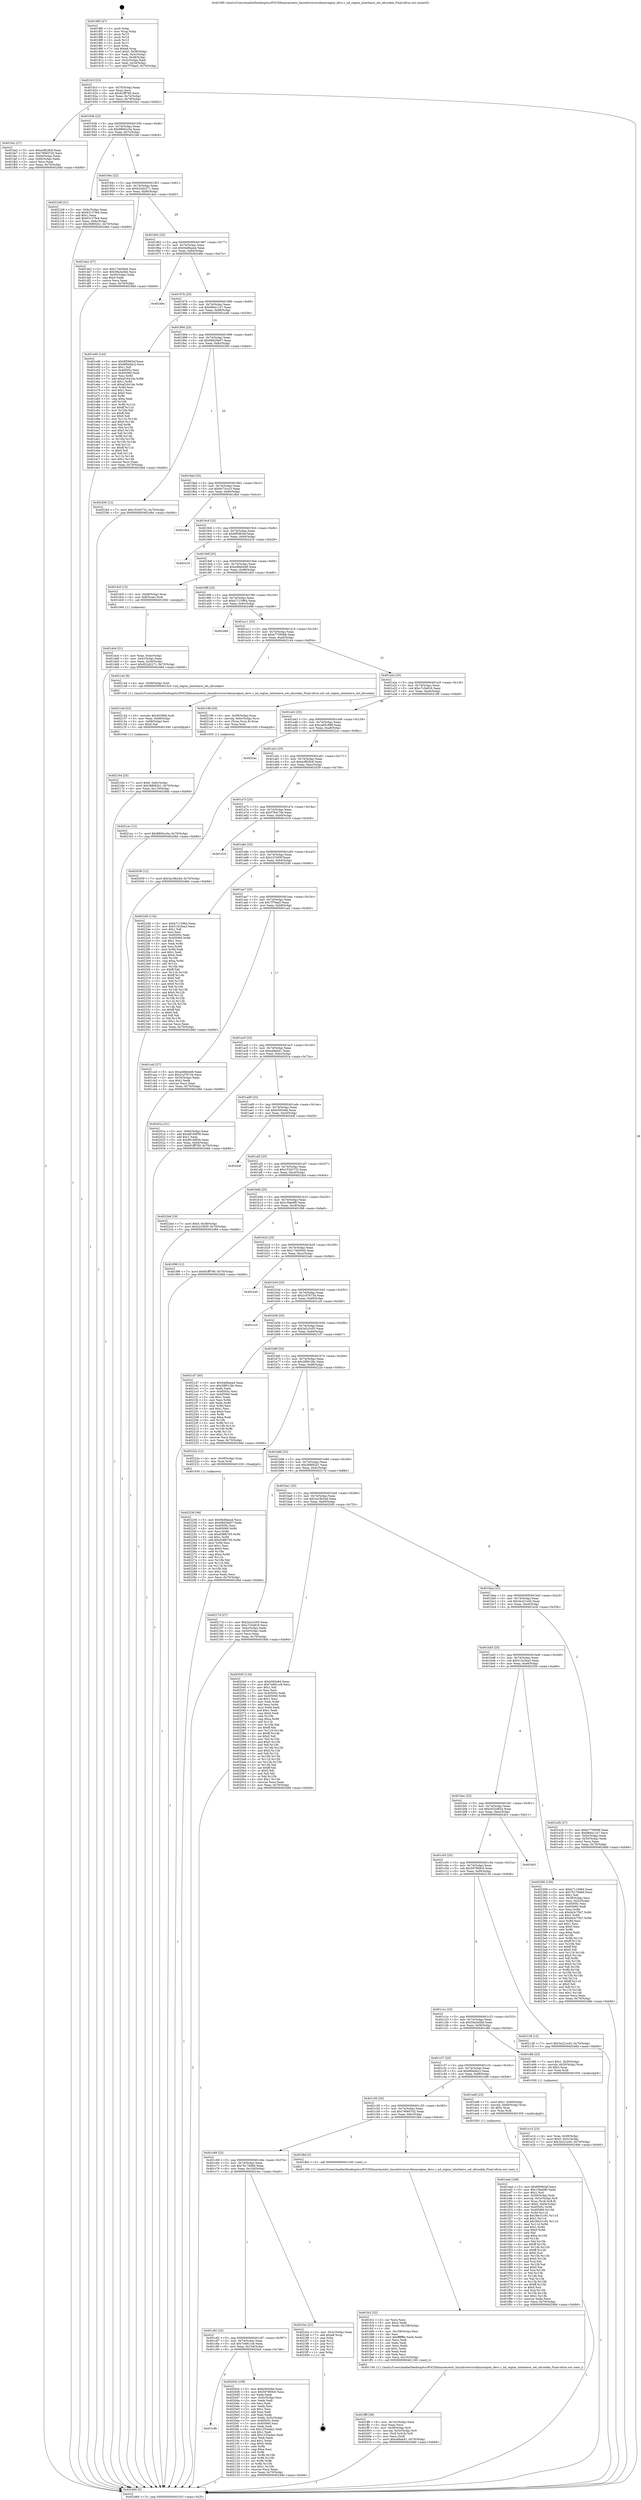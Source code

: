 digraph "0x4018f0" {
  label = "0x4018f0 (/mnt/c/Users/mathe/Desktop/tcc/POCII/binaries/extr_linuxdriversnvdimmregion_devs.c_nd_region_interleave_set_altcookie_Final-ollvm.out::main(0))"
  labelloc = "t"
  node[shape=record]

  Entry [label="",width=0.3,height=0.3,shape=circle,fillcolor=black,style=filled]
  "0x40191f" [label="{
     0x40191f [23]\l
     | [instrs]\l
     &nbsp;&nbsp;0x40191f \<+3\>: mov -0x70(%rbp),%eax\l
     &nbsp;&nbsp;0x401922 \<+2\>: mov %eax,%ecx\l
     &nbsp;&nbsp;0x401924 \<+6\>: sub $0x81fff790,%ecx\l
     &nbsp;&nbsp;0x40192a \<+3\>: mov %eax,-0x74(%rbp)\l
     &nbsp;&nbsp;0x40192d \<+3\>: mov %ecx,-0x78(%rbp)\l
     &nbsp;&nbsp;0x401930 \<+6\>: je 0000000000401fa2 \<main+0x6b2\>\l
  }"]
  "0x401fa2" [label="{
     0x401fa2 [27]\l
     | [instrs]\l
     &nbsp;&nbsp;0x401fa2 \<+5\>: mov $0xecf828c8,%eax\l
     &nbsp;&nbsp;0x401fa7 \<+5\>: mov $0x790607d2,%ecx\l
     &nbsp;&nbsp;0x401fac \<+3\>: mov -0x64(%rbp),%edx\l
     &nbsp;&nbsp;0x401faf \<+3\>: cmp -0x60(%rbp),%edx\l
     &nbsp;&nbsp;0x401fb2 \<+3\>: cmovl %ecx,%eax\l
     &nbsp;&nbsp;0x401fb5 \<+3\>: mov %eax,-0x70(%rbp)\l
     &nbsp;&nbsp;0x401fb8 \<+5\>: jmp 000000000040248d \<main+0xb9d\>\l
  }"]
  "0x401936" [label="{
     0x401936 [22]\l
     | [instrs]\l
     &nbsp;&nbsp;0x401936 \<+5\>: jmp 000000000040193b \<main+0x4b\>\l
     &nbsp;&nbsp;0x40193b \<+3\>: mov -0x74(%rbp),%eax\l
     &nbsp;&nbsp;0x40193e \<+5\>: sub $0x8800cc0a,%eax\l
     &nbsp;&nbsp;0x401943 \<+3\>: mov %eax,-0x7c(%rbp)\l
     &nbsp;&nbsp;0x401946 \<+6\>: je 00000000004021b8 \<main+0x8c8\>\l
  }"]
  Exit [label="",width=0.3,height=0.3,shape=circle,fillcolor=black,style=filled,peripheries=2]
  "0x4021b8" [label="{
     0x4021b8 [31]\l
     | [instrs]\l
     &nbsp;&nbsp;0x4021b8 \<+3\>: mov -0x6c(%rbp),%eax\l
     &nbsp;&nbsp;0x4021bb \<+5\>: sub $0x63137fe4,%eax\l
     &nbsp;&nbsp;0x4021c0 \<+3\>: add $0x1,%eax\l
     &nbsp;&nbsp;0x4021c3 \<+5\>: add $0x63137fe4,%eax\l
     &nbsp;&nbsp;0x4021c8 \<+3\>: mov %eax,-0x6c(%rbp)\l
     &nbsp;&nbsp;0x4021cb \<+7\>: movl $0x36f692b1,-0x70(%rbp)\l
     &nbsp;&nbsp;0x4021d2 \<+5\>: jmp 000000000040248d \<main+0xb9d\>\l
  }"]
  "0x40194c" [label="{
     0x40194c [22]\l
     | [instrs]\l
     &nbsp;&nbsp;0x40194c \<+5\>: jmp 0000000000401951 \<main+0x61\>\l
     &nbsp;&nbsp;0x401951 \<+3\>: mov -0x74(%rbp),%eax\l
     &nbsp;&nbsp;0x401954 \<+5\>: sub $0x922d2271,%eax\l
     &nbsp;&nbsp;0x401959 \<+3\>: mov %eax,-0x80(%rbp)\l
     &nbsp;&nbsp;0x40195c \<+6\>: je 0000000000401de2 \<main+0x4f2\>\l
  }"]
  "0x402236" [label="{
     0x402236 [94]\l
     | [instrs]\l
     &nbsp;&nbsp;0x402236 \<+5\>: mov $0x94d9aea4,%ecx\l
     &nbsp;&nbsp;0x40223b \<+5\>: mov $0x99d29e07,%edx\l
     &nbsp;&nbsp;0x402240 \<+7\>: mov 0x40505c,%esi\l
     &nbsp;&nbsp;0x402247 \<+8\>: mov 0x405060,%r8d\l
     &nbsp;&nbsp;0x40224f \<+3\>: mov %esi,%r9d\l
     &nbsp;&nbsp;0x402252 \<+7\>: sub $0xd38fb705,%r9d\l
     &nbsp;&nbsp;0x402259 \<+4\>: sub $0x1,%r9d\l
     &nbsp;&nbsp;0x40225d \<+7\>: add $0xd38fb705,%r9d\l
     &nbsp;&nbsp;0x402264 \<+4\>: imul %r9d,%esi\l
     &nbsp;&nbsp;0x402268 \<+3\>: and $0x1,%esi\l
     &nbsp;&nbsp;0x40226b \<+3\>: cmp $0x0,%esi\l
     &nbsp;&nbsp;0x40226e \<+4\>: sete %r10b\l
     &nbsp;&nbsp;0x402272 \<+4\>: cmp $0xa,%r8d\l
     &nbsp;&nbsp;0x402276 \<+4\>: setl %r11b\l
     &nbsp;&nbsp;0x40227a \<+3\>: mov %r10b,%bl\l
     &nbsp;&nbsp;0x40227d \<+3\>: and %r11b,%bl\l
     &nbsp;&nbsp;0x402280 \<+3\>: xor %r11b,%r10b\l
     &nbsp;&nbsp;0x402283 \<+3\>: or %r10b,%bl\l
     &nbsp;&nbsp;0x402286 \<+3\>: test $0x1,%bl\l
     &nbsp;&nbsp;0x402289 \<+3\>: cmovne %edx,%ecx\l
     &nbsp;&nbsp;0x40228c \<+3\>: mov %ecx,-0x70(%rbp)\l
     &nbsp;&nbsp;0x40228f \<+5\>: jmp 000000000040248d \<main+0xb9d\>\l
  }"]
  "0x401de2" [label="{
     0x401de2 [27]\l
     | [instrs]\l
     &nbsp;&nbsp;0x401de2 \<+5\>: mov $0x17eb50d4,%eax\l
     &nbsp;&nbsp;0x401de7 \<+5\>: mov $0x59a3a5bb,%ecx\l
     &nbsp;&nbsp;0x401dec \<+3\>: mov -0x30(%rbp),%edx\l
     &nbsp;&nbsp;0x401def \<+3\>: cmp $0x0,%edx\l
     &nbsp;&nbsp;0x401df2 \<+3\>: cmove %ecx,%eax\l
     &nbsp;&nbsp;0x401df5 \<+3\>: mov %eax,-0x70(%rbp)\l
     &nbsp;&nbsp;0x401df8 \<+5\>: jmp 000000000040248d \<main+0xb9d\>\l
  }"]
  "0x401962" [label="{
     0x401962 [25]\l
     | [instrs]\l
     &nbsp;&nbsp;0x401962 \<+5\>: jmp 0000000000401967 \<main+0x77\>\l
     &nbsp;&nbsp;0x401967 \<+3\>: mov -0x74(%rbp),%eax\l
     &nbsp;&nbsp;0x40196a \<+5\>: sub $0x94d9aea4,%eax\l
     &nbsp;&nbsp;0x40196f \<+6\>: mov %eax,-0x84(%rbp)\l
     &nbsp;&nbsp;0x401975 \<+6\>: je 000000000040246e \<main+0xb7e\>\l
  }"]
  "0x4021ac" [label="{
     0x4021ac [12]\l
     | [instrs]\l
     &nbsp;&nbsp;0x4021ac \<+7\>: movl $0x8800cc0a,-0x70(%rbp)\l
     &nbsp;&nbsp;0x4021b3 \<+5\>: jmp 000000000040248d \<main+0xb9d\>\l
  }"]
  "0x40246e" [label="{
     0x40246e\l
  }", style=dashed]
  "0x40197b" [label="{
     0x40197b [25]\l
     | [instrs]\l
     &nbsp;&nbsp;0x40197b \<+5\>: jmp 0000000000401980 \<main+0x90\>\l
     &nbsp;&nbsp;0x401980 \<+3\>: mov -0x74(%rbp),%eax\l
     &nbsp;&nbsp;0x401983 \<+5\>: sub $0x984a11e7,%eax\l
     &nbsp;&nbsp;0x401988 \<+6\>: mov %eax,-0x88(%rbp)\l
     &nbsp;&nbsp;0x40198e \<+6\>: je 0000000000401e46 \<main+0x556\>\l
  }"]
  "0x402164" [label="{
     0x402164 [25]\l
     | [instrs]\l
     &nbsp;&nbsp;0x402164 \<+7\>: movl $0x0,-0x6c(%rbp)\l
     &nbsp;&nbsp;0x40216b \<+7\>: movl $0x36f692b1,-0x70(%rbp)\l
     &nbsp;&nbsp;0x402172 \<+6\>: mov %eax,-0x110(%rbp)\l
     &nbsp;&nbsp;0x402178 \<+5\>: jmp 000000000040248d \<main+0xb9d\>\l
  }"]
  "0x401e46" [label="{
     0x401e46 [144]\l
     | [instrs]\l
     &nbsp;&nbsp;0x401e46 \<+5\>: mov $0x9f5963ef,%eax\l
     &nbsp;&nbsp;0x401e4b \<+5\>: mov $0x6f0d4bc2,%ecx\l
     &nbsp;&nbsp;0x401e50 \<+2\>: mov $0x1,%dl\l
     &nbsp;&nbsp;0x401e52 \<+7\>: mov 0x40505c,%esi\l
     &nbsp;&nbsp;0x401e59 \<+7\>: mov 0x405060,%edi\l
     &nbsp;&nbsp;0x401e60 \<+3\>: mov %esi,%r8d\l
     &nbsp;&nbsp;0x401e63 \<+7\>: add $0xaf1641de,%r8d\l
     &nbsp;&nbsp;0x401e6a \<+4\>: sub $0x1,%r8d\l
     &nbsp;&nbsp;0x401e6e \<+7\>: sub $0xaf1641de,%r8d\l
     &nbsp;&nbsp;0x401e75 \<+4\>: imul %r8d,%esi\l
     &nbsp;&nbsp;0x401e79 \<+3\>: and $0x1,%esi\l
     &nbsp;&nbsp;0x401e7c \<+3\>: cmp $0x0,%esi\l
     &nbsp;&nbsp;0x401e7f \<+4\>: sete %r9b\l
     &nbsp;&nbsp;0x401e83 \<+3\>: cmp $0xa,%edi\l
     &nbsp;&nbsp;0x401e86 \<+4\>: setl %r10b\l
     &nbsp;&nbsp;0x401e8a \<+3\>: mov %r9b,%r11b\l
     &nbsp;&nbsp;0x401e8d \<+4\>: xor $0xff,%r11b\l
     &nbsp;&nbsp;0x401e91 \<+3\>: mov %r10b,%bl\l
     &nbsp;&nbsp;0x401e94 \<+3\>: xor $0xff,%bl\l
     &nbsp;&nbsp;0x401e97 \<+3\>: xor $0x0,%dl\l
     &nbsp;&nbsp;0x401e9a \<+3\>: mov %r11b,%r14b\l
     &nbsp;&nbsp;0x401e9d \<+4\>: and $0x0,%r14b\l
     &nbsp;&nbsp;0x401ea1 \<+3\>: and %dl,%r9b\l
     &nbsp;&nbsp;0x401ea4 \<+3\>: mov %bl,%r15b\l
     &nbsp;&nbsp;0x401ea7 \<+4\>: and $0x0,%r15b\l
     &nbsp;&nbsp;0x401eab \<+3\>: and %dl,%r10b\l
     &nbsp;&nbsp;0x401eae \<+3\>: or %r9b,%r14b\l
     &nbsp;&nbsp;0x401eb1 \<+3\>: or %r10b,%r15b\l
     &nbsp;&nbsp;0x401eb4 \<+3\>: xor %r15b,%r14b\l
     &nbsp;&nbsp;0x401eb7 \<+3\>: or %bl,%r11b\l
     &nbsp;&nbsp;0x401eba \<+4\>: xor $0xff,%r11b\l
     &nbsp;&nbsp;0x401ebe \<+3\>: or $0x0,%dl\l
     &nbsp;&nbsp;0x401ec1 \<+3\>: and %dl,%r11b\l
     &nbsp;&nbsp;0x401ec4 \<+3\>: or %r11b,%r14b\l
     &nbsp;&nbsp;0x401ec7 \<+4\>: test $0x1,%r14b\l
     &nbsp;&nbsp;0x401ecb \<+3\>: cmovne %ecx,%eax\l
     &nbsp;&nbsp;0x401ece \<+3\>: mov %eax,-0x70(%rbp)\l
     &nbsp;&nbsp;0x401ed1 \<+5\>: jmp 000000000040248d \<main+0xb9d\>\l
  }"]
  "0x401994" [label="{
     0x401994 [25]\l
     | [instrs]\l
     &nbsp;&nbsp;0x401994 \<+5\>: jmp 0000000000401999 \<main+0xa9\>\l
     &nbsp;&nbsp;0x401999 \<+3\>: mov -0x74(%rbp),%eax\l
     &nbsp;&nbsp;0x40199c \<+5\>: sub $0x99d29e07,%eax\l
     &nbsp;&nbsp;0x4019a1 \<+6\>: mov %eax,-0x8c(%rbp)\l
     &nbsp;&nbsp;0x4019a7 \<+6\>: je 0000000000402294 \<main+0x9a4\>\l
  }"]
  "0x40214d" [label="{
     0x40214d [23]\l
     | [instrs]\l
     &nbsp;&nbsp;0x40214d \<+10\>: movabs $0x4030b6,%rdi\l
     &nbsp;&nbsp;0x402157 \<+3\>: mov %eax,-0x68(%rbp)\l
     &nbsp;&nbsp;0x40215a \<+3\>: mov -0x68(%rbp),%esi\l
     &nbsp;&nbsp;0x40215d \<+2\>: mov $0x0,%al\l
     &nbsp;&nbsp;0x40215f \<+5\>: call 0000000000401040 \<printf@plt\>\l
     | [calls]\l
     &nbsp;&nbsp;0x401040 \{1\} (unknown)\l
  }"]
  "0x402294" [label="{
     0x402294 [12]\l
     | [instrs]\l
     &nbsp;&nbsp;0x402294 \<+7\>: movl $0x15343732,-0x70(%rbp)\l
     &nbsp;&nbsp;0x40229b \<+5\>: jmp 000000000040248d \<main+0xb9d\>\l
  }"]
  "0x4019ad" [label="{
     0x4019ad [25]\l
     | [instrs]\l
     &nbsp;&nbsp;0x4019ad \<+5\>: jmp 00000000004019b2 \<main+0xc2\>\l
     &nbsp;&nbsp;0x4019b2 \<+3\>: mov -0x74(%rbp),%eax\l
     &nbsp;&nbsp;0x4019b5 \<+5\>: sub $0x9c73ccc3,%eax\l
     &nbsp;&nbsp;0x4019ba \<+6\>: mov %eax,-0x90(%rbp)\l
     &nbsp;&nbsp;0x4019c0 \<+6\>: je 0000000000401db4 \<main+0x4c4\>\l
  }"]
  "0x401c9b" [label="{
     0x401c9b\l
  }", style=dashed]
  "0x401db4" [label="{
     0x401db4\l
  }", style=dashed]
  "0x4019c6" [label="{
     0x4019c6 [25]\l
     | [instrs]\l
     &nbsp;&nbsp;0x4019c6 \<+5\>: jmp 00000000004019cb \<main+0xdb\>\l
     &nbsp;&nbsp;0x4019cb \<+3\>: mov -0x74(%rbp),%eax\l
     &nbsp;&nbsp;0x4019ce \<+5\>: sub $0x9f5963ef,%eax\l
     &nbsp;&nbsp;0x4019d3 \<+6\>: mov %eax,-0x94(%rbp)\l
     &nbsp;&nbsp;0x4019d9 \<+6\>: je 0000000000402419 \<main+0xb29\>\l
  }"]
  "0x4020cb" [label="{
     0x4020cb [109]\l
     | [instrs]\l
     &nbsp;&nbsp;0x4020cb \<+5\>: mov $0xb565e8d,%eax\l
     &nbsp;&nbsp;0x4020d0 \<+5\>: mov $0x597869c0,%ecx\l
     &nbsp;&nbsp;0x4020d5 \<+2\>: xor %edx,%edx\l
     &nbsp;&nbsp;0x4020d7 \<+3\>: mov -0x5c(%rbp),%esi\l
     &nbsp;&nbsp;0x4020da \<+2\>: mov %edx,%edi\l
     &nbsp;&nbsp;0x4020dc \<+2\>: sub %esi,%edi\l
     &nbsp;&nbsp;0x4020de \<+2\>: mov %edx,%esi\l
     &nbsp;&nbsp;0x4020e0 \<+3\>: sub $0x1,%esi\l
     &nbsp;&nbsp;0x4020e3 \<+2\>: add %esi,%edi\l
     &nbsp;&nbsp;0x4020e5 \<+2\>: sub %edi,%edx\l
     &nbsp;&nbsp;0x4020e7 \<+3\>: mov %edx,-0x5c(%rbp)\l
     &nbsp;&nbsp;0x4020ea \<+7\>: mov 0x40505c,%edx\l
     &nbsp;&nbsp;0x4020f1 \<+7\>: mov 0x405060,%esi\l
     &nbsp;&nbsp;0x4020f8 \<+2\>: mov %edx,%edi\l
     &nbsp;&nbsp;0x4020fa \<+6\>: sub $0x1255eda2,%edi\l
     &nbsp;&nbsp;0x402100 \<+3\>: sub $0x1,%edi\l
     &nbsp;&nbsp;0x402103 \<+6\>: add $0x1255eda2,%edi\l
     &nbsp;&nbsp;0x402109 \<+3\>: imul %edi,%edx\l
     &nbsp;&nbsp;0x40210c \<+3\>: and $0x1,%edx\l
     &nbsp;&nbsp;0x40210f \<+3\>: cmp $0x0,%edx\l
     &nbsp;&nbsp;0x402112 \<+4\>: sete %r8b\l
     &nbsp;&nbsp;0x402116 \<+3\>: cmp $0xa,%esi\l
     &nbsp;&nbsp;0x402119 \<+4\>: setl %r9b\l
     &nbsp;&nbsp;0x40211d \<+3\>: mov %r8b,%r10b\l
     &nbsp;&nbsp;0x402120 \<+3\>: and %r9b,%r10b\l
     &nbsp;&nbsp;0x402123 \<+3\>: xor %r9b,%r8b\l
     &nbsp;&nbsp;0x402126 \<+3\>: or %r8b,%r10b\l
     &nbsp;&nbsp;0x402129 \<+4\>: test $0x1,%r10b\l
     &nbsp;&nbsp;0x40212d \<+3\>: cmovne %ecx,%eax\l
     &nbsp;&nbsp;0x402130 \<+3\>: mov %eax,-0x70(%rbp)\l
     &nbsp;&nbsp;0x402133 \<+5\>: jmp 000000000040248d \<main+0xb9d\>\l
  }"]
  "0x402419" [label="{
     0x402419\l
  }", style=dashed]
  "0x4019df" [label="{
     0x4019df [25]\l
     | [instrs]\l
     &nbsp;&nbsp;0x4019df \<+5\>: jmp 00000000004019e4 \<main+0xf4\>\l
     &nbsp;&nbsp;0x4019e4 \<+3\>: mov -0x74(%rbp),%eax\l
     &nbsp;&nbsp;0x4019e7 \<+5\>: sub $0xa48eb448,%eax\l
     &nbsp;&nbsp;0x4019ec \<+6\>: mov %eax,-0x98(%rbp)\l
     &nbsp;&nbsp;0x4019f2 \<+6\>: je 0000000000401dc0 \<main+0x4d0\>\l
  }"]
  "0x401c82" [label="{
     0x401c82 [25]\l
     | [instrs]\l
     &nbsp;&nbsp;0x401c82 \<+5\>: jmp 0000000000401c87 \<main+0x397\>\l
     &nbsp;&nbsp;0x401c87 \<+3\>: mov -0x74(%rbp),%eax\l
     &nbsp;&nbsp;0x401c8a \<+5\>: sub $0x7e681cc8,%eax\l
     &nbsp;&nbsp;0x401c8f \<+6\>: mov %eax,-0x104(%rbp)\l
     &nbsp;&nbsp;0x401c95 \<+6\>: je 00000000004020cb \<main+0x7db\>\l
  }"]
  "0x401dc0" [label="{
     0x401dc0 [13]\l
     | [instrs]\l
     &nbsp;&nbsp;0x401dc0 \<+4\>: mov -0x48(%rbp),%rax\l
     &nbsp;&nbsp;0x401dc4 \<+4\>: mov 0x8(%rax),%rdi\l
     &nbsp;&nbsp;0x401dc8 \<+5\>: call 0000000000401060 \<atoi@plt\>\l
     | [calls]\l
     &nbsp;&nbsp;0x401060 \{1\} (unknown)\l
  }"]
  "0x4019f8" [label="{
     0x4019f8 [25]\l
     | [instrs]\l
     &nbsp;&nbsp;0x4019f8 \<+5\>: jmp 00000000004019fd \<main+0x10d\>\l
     &nbsp;&nbsp;0x4019fd \<+3\>: mov -0x74(%rbp),%eax\l
     &nbsp;&nbsp;0x401a00 \<+5\>: sub $0xb7115964,%eax\l
     &nbsp;&nbsp;0x401a05 \<+6\>: mov %eax,-0x9c(%rbp)\l
     &nbsp;&nbsp;0x401a0b \<+6\>: je 0000000000402486 \<main+0xb96\>\l
  }"]
  "0x4023ec" [label="{
     0x4023ec [21]\l
     | [instrs]\l
     &nbsp;&nbsp;0x4023ec \<+3\>: mov -0x2c(%rbp),%eax\l
     &nbsp;&nbsp;0x4023ef \<+7\>: add $0xe8,%rsp\l
     &nbsp;&nbsp;0x4023f6 \<+1\>: pop %rbx\l
     &nbsp;&nbsp;0x4023f7 \<+2\>: pop %r12\l
     &nbsp;&nbsp;0x4023f9 \<+2\>: pop %r13\l
     &nbsp;&nbsp;0x4023fb \<+2\>: pop %r14\l
     &nbsp;&nbsp;0x4023fd \<+2\>: pop %r15\l
     &nbsp;&nbsp;0x4023ff \<+1\>: pop %rbp\l
     &nbsp;&nbsp;0x402400 \<+1\>: ret\l
  }"]
  "0x402486" [label="{
     0x402486\l
  }", style=dashed]
  "0x401a11" [label="{
     0x401a11 [25]\l
     | [instrs]\l
     &nbsp;&nbsp;0x401a11 \<+5\>: jmp 0000000000401a16 \<main+0x126\>\l
     &nbsp;&nbsp;0x401a16 \<+3\>: mov -0x74(%rbp),%eax\l
     &nbsp;&nbsp;0x401a19 \<+5\>: sub $0xb7759068,%eax\l
     &nbsp;&nbsp;0x401a1e \<+6\>: mov %eax,-0xa0(%rbp)\l
     &nbsp;&nbsp;0x401a24 \<+6\>: je 0000000000402144 \<main+0x854\>\l
  }"]
  "0x401ff6" [label="{
     0x401ff6 [36]\l
     | [instrs]\l
     &nbsp;&nbsp;0x401ff6 \<+6\>: mov -0x10c(%rbp),%ecx\l
     &nbsp;&nbsp;0x401ffc \<+3\>: imul %eax,%ecx\l
     &nbsp;&nbsp;0x401fff \<+4\>: mov -0x58(%rbp),%r8\l
     &nbsp;&nbsp;0x402003 \<+4\>: movslq -0x5c(%rbp),%r9\l
     &nbsp;&nbsp;0x402007 \<+4\>: mov (%r8,%r9,8),%r8\l
     &nbsp;&nbsp;0x40200b \<+3\>: mov %ecx,(%r8)\l
     &nbsp;&nbsp;0x40200e \<+7\>: movl $0xa48ab41,-0x70(%rbp)\l
     &nbsp;&nbsp;0x402015 \<+5\>: jmp 000000000040248d \<main+0xb9d\>\l
  }"]
  "0x402144" [label="{
     0x402144 [9]\l
     | [instrs]\l
     &nbsp;&nbsp;0x402144 \<+4\>: mov -0x58(%rbp),%rdi\l
     &nbsp;&nbsp;0x402148 \<+5\>: call 00000000004015c0 \<nd_region_interleave_set_altcookie\>\l
     | [calls]\l
     &nbsp;&nbsp;0x4015c0 \{1\} (/mnt/c/Users/mathe/Desktop/tcc/POCII/binaries/extr_linuxdriversnvdimmregion_devs.c_nd_region_interleave_set_altcookie_Final-ollvm.out::nd_region_interleave_set_altcookie)\l
  }"]
  "0x401a2a" [label="{
     0x401a2a [25]\l
     | [instrs]\l
     &nbsp;&nbsp;0x401a2a \<+5\>: jmp 0000000000401a2f \<main+0x13f\>\l
     &nbsp;&nbsp;0x401a2f \<+3\>: mov -0x74(%rbp),%eax\l
     &nbsp;&nbsp;0x401a32 \<+5\>: sub $0xc7c5e816,%eax\l
     &nbsp;&nbsp;0x401a37 \<+6\>: mov %eax,-0xa4(%rbp)\l
     &nbsp;&nbsp;0x401a3d \<+6\>: je 0000000000402198 \<main+0x8a8\>\l
  }"]
  "0x401fc2" [label="{
     0x401fc2 [52]\l
     | [instrs]\l
     &nbsp;&nbsp;0x401fc2 \<+2\>: xor %ecx,%ecx\l
     &nbsp;&nbsp;0x401fc4 \<+5\>: mov $0x2,%edx\l
     &nbsp;&nbsp;0x401fc9 \<+6\>: mov %edx,-0x108(%rbp)\l
     &nbsp;&nbsp;0x401fcf \<+1\>: cltd\l
     &nbsp;&nbsp;0x401fd0 \<+6\>: mov -0x108(%rbp),%esi\l
     &nbsp;&nbsp;0x401fd6 \<+2\>: idiv %esi\l
     &nbsp;&nbsp;0x401fd8 \<+6\>: imul $0xfffffffe,%edx,%edx\l
     &nbsp;&nbsp;0x401fde \<+2\>: mov %ecx,%edi\l
     &nbsp;&nbsp;0x401fe0 \<+2\>: sub %edx,%edi\l
     &nbsp;&nbsp;0x401fe2 \<+2\>: mov %ecx,%edx\l
     &nbsp;&nbsp;0x401fe4 \<+3\>: sub $0x1,%edx\l
     &nbsp;&nbsp;0x401fe7 \<+2\>: add %edx,%edi\l
     &nbsp;&nbsp;0x401fe9 \<+2\>: sub %edi,%ecx\l
     &nbsp;&nbsp;0x401feb \<+6\>: mov %ecx,-0x10c(%rbp)\l
     &nbsp;&nbsp;0x401ff1 \<+5\>: call 0000000000401160 \<next_i\>\l
     | [calls]\l
     &nbsp;&nbsp;0x401160 \{1\} (/mnt/c/Users/mathe/Desktop/tcc/POCII/binaries/extr_linuxdriversnvdimmregion_devs.c_nd_region_interleave_set_altcookie_Final-ollvm.out::next_i)\l
  }"]
  "0x402198" [label="{
     0x402198 [20]\l
     | [instrs]\l
     &nbsp;&nbsp;0x402198 \<+4\>: mov -0x58(%rbp),%rax\l
     &nbsp;&nbsp;0x40219c \<+4\>: movslq -0x6c(%rbp),%rcx\l
     &nbsp;&nbsp;0x4021a0 \<+4\>: mov (%rax,%rcx,8),%rax\l
     &nbsp;&nbsp;0x4021a4 \<+3\>: mov %rax,%rdi\l
     &nbsp;&nbsp;0x4021a7 \<+5\>: call 0000000000401030 \<free@plt\>\l
     | [calls]\l
     &nbsp;&nbsp;0x401030 \{1\} (unknown)\l
  }"]
  "0x401a43" [label="{
     0x401a43 [25]\l
     | [instrs]\l
     &nbsp;&nbsp;0x401a43 \<+5\>: jmp 0000000000401a48 \<main+0x158\>\l
     &nbsp;&nbsp;0x401a48 \<+3\>: mov -0x74(%rbp),%eax\l
     &nbsp;&nbsp;0x401a4b \<+5\>: sub $0xca95c888,%eax\l
     &nbsp;&nbsp;0x401a50 \<+6\>: mov %eax,-0xa8(%rbp)\l
     &nbsp;&nbsp;0x401a56 \<+6\>: je 00000000004022ac \<main+0x9bc\>\l
  }"]
  "0x401c69" [label="{
     0x401c69 [25]\l
     | [instrs]\l
     &nbsp;&nbsp;0x401c69 \<+5\>: jmp 0000000000401c6e \<main+0x37e\>\l
     &nbsp;&nbsp;0x401c6e \<+3\>: mov -0x74(%rbp),%eax\l
     &nbsp;&nbsp;0x401c71 \<+5\>: sub $0x7b176d6d,%eax\l
     &nbsp;&nbsp;0x401c76 \<+6\>: mov %eax,-0x100(%rbp)\l
     &nbsp;&nbsp;0x401c7c \<+6\>: je 00000000004023ec \<main+0xafc\>\l
  }"]
  "0x4022ac" [label="{
     0x4022ac\l
  }", style=dashed]
  "0x401a5c" [label="{
     0x401a5c [25]\l
     | [instrs]\l
     &nbsp;&nbsp;0x401a5c \<+5\>: jmp 0000000000401a61 \<main+0x171\>\l
     &nbsp;&nbsp;0x401a61 \<+3\>: mov -0x74(%rbp),%eax\l
     &nbsp;&nbsp;0x401a64 \<+5\>: sub $0xecf828c8,%eax\l
     &nbsp;&nbsp;0x401a69 \<+6\>: mov %eax,-0xac(%rbp)\l
     &nbsp;&nbsp;0x401a6f \<+6\>: je 0000000000402039 \<main+0x749\>\l
  }"]
  "0x401fbd" [label="{
     0x401fbd [5]\l
     | [instrs]\l
     &nbsp;&nbsp;0x401fbd \<+5\>: call 0000000000401160 \<next_i\>\l
     | [calls]\l
     &nbsp;&nbsp;0x401160 \{1\} (/mnt/c/Users/mathe/Desktop/tcc/POCII/binaries/extr_linuxdriversnvdimmregion_devs.c_nd_region_interleave_set_altcookie_Final-ollvm.out::next_i)\l
  }"]
  "0x402039" [label="{
     0x402039 [12]\l
     | [instrs]\l
     &nbsp;&nbsp;0x402039 \<+7\>: movl $0x3a19b24d,-0x70(%rbp)\l
     &nbsp;&nbsp;0x402040 \<+5\>: jmp 000000000040248d \<main+0xb9d\>\l
  }"]
  "0x401a75" [label="{
     0x401a75 [25]\l
     | [instrs]\l
     &nbsp;&nbsp;0x401a75 \<+5\>: jmp 0000000000401a7a \<main+0x18a\>\l
     &nbsp;&nbsp;0x401a7a \<+3\>: mov -0x74(%rbp),%eax\l
     &nbsp;&nbsp;0x401a7d \<+5\>: sub $0xf764c7de,%eax\l
     &nbsp;&nbsp;0x401a82 \<+6\>: mov %eax,-0xb0(%rbp)\l
     &nbsp;&nbsp;0x401a88 \<+6\>: je 0000000000401d18 \<main+0x428\>\l
  }"]
  "0x401eed" [label="{
     0x401eed [169]\l
     | [instrs]\l
     &nbsp;&nbsp;0x401eed \<+5\>: mov $0x9f5963ef,%ecx\l
     &nbsp;&nbsp;0x401ef2 \<+5\>: mov $0x15fae0f0,%edx\l
     &nbsp;&nbsp;0x401ef7 \<+3\>: mov $0x1,%sil\l
     &nbsp;&nbsp;0x401efa \<+4\>: mov -0x58(%rbp),%rdi\l
     &nbsp;&nbsp;0x401efe \<+4\>: movslq -0x5c(%rbp),%r8\l
     &nbsp;&nbsp;0x401f02 \<+4\>: mov %rax,(%rdi,%r8,8)\l
     &nbsp;&nbsp;0x401f06 \<+7\>: movl $0x0,-0x64(%rbp)\l
     &nbsp;&nbsp;0x401f0d \<+8\>: mov 0x40505c,%r9d\l
     &nbsp;&nbsp;0x401f15 \<+8\>: mov 0x405060,%r10d\l
     &nbsp;&nbsp;0x401f1d \<+3\>: mov %r9d,%r11d\l
     &nbsp;&nbsp;0x401f20 \<+7\>: sub $0x36e31c91,%r11d\l
     &nbsp;&nbsp;0x401f27 \<+4\>: sub $0x1,%r11d\l
     &nbsp;&nbsp;0x401f2b \<+7\>: add $0x36e31c91,%r11d\l
     &nbsp;&nbsp;0x401f32 \<+4\>: imul %r11d,%r9d\l
     &nbsp;&nbsp;0x401f36 \<+4\>: and $0x1,%r9d\l
     &nbsp;&nbsp;0x401f3a \<+4\>: cmp $0x0,%r9d\l
     &nbsp;&nbsp;0x401f3e \<+3\>: sete %bl\l
     &nbsp;&nbsp;0x401f41 \<+4\>: cmp $0xa,%r10d\l
     &nbsp;&nbsp;0x401f45 \<+4\>: setl %r14b\l
     &nbsp;&nbsp;0x401f49 \<+3\>: mov %bl,%r15b\l
     &nbsp;&nbsp;0x401f4c \<+4\>: xor $0xff,%r15b\l
     &nbsp;&nbsp;0x401f50 \<+3\>: mov %r14b,%r12b\l
     &nbsp;&nbsp;0x401f53 \<+4\>: xor $0xff,%r12b\l
     &nbsp;&nbsp;0x401f57 \<+4\>: xor $0x0,%sil\l
     &nbsp;&nbsp;0x401f5b \<+3\>: mov %r15b,%r13b\l
     &nbsp;&nbsp;0x401f5e \<+4\>: and $0x0,%r13b\l
     &nbsp;&nbsp;0x401f62 \<+3\>: and %sil,%bl\l
     &nbsp;&nbsp;0x401f65 \<+3\>: mov %r12b,%al\l
     &nbsp;&nbsp;0x401f68 \<+2\>: and $0x0,%al\l
     &nbsp;&nbsp;0x401f6a \<+3\>: and %sil,%r14b\l
     &nbsp;&nbsp;0x401f6d \<+3\>: or %bl,%r13b\l
     &nbsp;&nbsp;0x401f70 \<+3\>: or %r14b,%al\l
     &nbsp;&nbsp;0x401f73 \<+3\>: xor %al,%r13b\l
     &nbsp;&nbsp;0x401f76 \<+3\>: or %r12b,%r15b\l
     &nbsp;&nbsp;0x401f79 \<+4\>: xor $0xff,%r15b\l
     &nbsp;&nbsp;0x401f7d \<+4\>: or $0x0,%sil\l
     &nbsp;&nbsp;0x401f81 \<+3\>: and %sil,%r15b\l
     &nbsp;&nbsp;0x401f84 \<+3\>: or %r15b,%r13b\l
     &nbsp;&nbsp;0x401f87 \<+4\>: test $0x1,%r13b\l
     &nbsp;&nbsp;0x401f8b \<+3\>: cmovne %edx,%ecx\l
     &nbsp;&nbsp;0x401f8e \<+3\>: mov %ecx,-0x70(%rbp)\l
     &nbsp;&nbsp;0x401f91 \<+5\>: jmp 000000000040248d \<main+0xb9d\>\l
  }"]
  "0x401d18" [label="{
     0x401d18\l
  }", style=dashed]
  "0x401a8e" [label="{
     0x401a8e [25]\l
     | [instrs]\l
     &nbsp;&nbsp;0x401a8e \<+5\>: jmp 0000000000401a93 \<main+0x1a3\>\l
     &nbsp;&nbsp;0x401a93 \<+3\>: mov -0x74(%rbp),%eax\l
     &nbsp;&nbsp;0x401a96 \<+5\>: sub $0x223365f,%eax\l
     &nbsp;&nbsp;0x401a9b \<+6\>: mov %eax,-0xb4(%rbp)\l
     &nbsp;&nbsp;0x401aa1 \<+6\>: je 00000000004022d0 \<main+0x9e0\>\l
  }"]
  "0x401c50" [label="{
     0x401c50 [25]\l
     | [instrs]\l
     &nbsp;&nbsp;0x401c50 \<+5\>: jmp 0000000000401c55 \<main+0x365\>\l
     &nbsp;&nbsp;0x401c55 \<+3\>: mov -0x74(%rbp),%eax\l
     &nbsp;&nbsp;0x401c58 \<+5\>: sub $0x790607d2,%eax\l
     &nbsp;&nbsp;0x401c5d \<+6\>: mov %eax,-0xfc(%rbp)\l
     &nbsp;&nbsp;0x401c63 \<+6\>: je 0000000000401fbd \<main+0x6cd\>\l
  }"]
  "0x4022d0" [label="{
     0x4022d0 [134]\l
     | [instrs]\l
     &nbsp;&nbsp;0x4022d0 \<+5\>: mov $0xb7115964,%eax\l
     &nbsp;&nbsp;0x4022d5 \<+5\>: mov $0x513c3ea3,%ecx\l
     &nbsp;&nbsp;0x4022da \<+2\>: mov $0x1,%dl\l
     &nbsp;&nbsp;0x4022dc \<+2\>: xor %esi,%esi\l
     &nbsp;&nbsp;0x4022de \<+7\>: mov 0x40505c,%edi\l
     &nbsp;&nbsp;0x4022e5 \<+8\>: mov 0x405060,%r8d\l
     &nbsp;&nbsp;0x4022ed \<+3\>: sub $0x1,%esi\l
     &nbsp;&nbsp;0x4022f0 \<+3\>: mov %edi,%r9d\l
     &nbsp;&nbsp;0x4022f3 \<+3\>: add %esi,%r9d\l
     &nbsp;&nbsp;0x4022f6 \<+4\>: imul %r9d,%edi\l
     &nbsp;&nbsp;0x4022fa \<+3\>: and $0x1,%edi\l
     &nbsp;&nbsp;0x4022fd \<+3\>: cmp $0x0,%edi\l
     &nbsp;&nbsp;0x402300 \<+4\>: sete %r10b\l
     &nbsp;&nbsp;0x402304 \<+4\>: cmp $0xa,%r8d\l
     &nbsp;&nbsp;0x402308 \<+4\>: setl %r11b\l
     &nbsp;&nbsp;0x40230c \<+3\>: mov %r10b,%bl\l
     &nbsp;&nbsp;0x40230f \<+3\>: xor $0xff,%bl\l
     &nbsp;&nbsp;0x402312 \<+3\>: mov %r11b,%r14b\l
     &nbsp;&nbsp;0x402315 \<+4\>: xor $0xff,%r14b\l
     &nbsp;&nbsp;0x402319 \<+3\>: xor $0x0,%dl\l
     &nbsp;&nbsp;0x40231c \<+3\>: mov %bl,%r15b\l
     &nbsp;&nbsp;0x40231f \<+4\>: and $0x0,%r15b\l
     &nbsp;&nbsp;0x402323 \<+3\>: and %dl,%r10b\l
     &nbsp;&nbsp;0x402326 \<+3\>: mov %r14b,%r12b\l
     &nbsp;&nbsp;0x402329 \<+4\>: and $0x0,%r12b\l
     &nbsp;&nbsp;0x40232d \<+3\>: and %dl,%r11b\l
     &nbsp;&nbsp;0x402330 \<+3\>: or %r10b,%r15b\l
     &nbsp;&nbsp;0x402333 \<+3\>: or %r11b,%r12b\l
     &nbsp;&nbsp;0x402336 \<+3\>: xor %r12b,%r15b\l
     &nbsp;&nbsp;0x402339 \<+3\>: or %r14b,%bl\l
     &nbsp;&nbsp;0x40233c \<+3\>: xor $0xff,%bl\l
     &nbsp;&nbsp;0x40233f \<+3\>: or $0x0,%dl\l
     &nbsp;&nbsp;0x402342 \<+2\>: and %dl,%bl\l
     &nbsp;&nbsp;0x402344 \<+3\>: or %bl,%r15b\l
     &nbsp;&nbsp;0x402347 \<+4\>: test $0x1,%r15b\l
     &nbsp;&nbsp;0x40234b \<+3\>: cmovne %ecx,%eax\l
     &nbsp;&nbsp;0x40234e \<+3\>: mov %eax,-0x70(%rbp)\l
     &nbsp;&nbsp;0x402351 \<+5\>: jmp 000000000040248d \<main+0xb9d\>\l
  }"]
  "0x401aa7" [label="{
     0x401aa7 [25]\l
     | [instrs]\l
     &nbsp;&nbsp;0x401aa7 \<+5\>: jmp 0000000000401aac \<main+0x1bc\>\l
     &nbsp;&nbsp;0x401aac \<+3\>: mov -0x74(%rbp),%eax\l
     &nbsp;&nbsp;0x401aaf \<+5\>: sub $0x7f79aa5,%eax\l
     &nbsp;&nbsp;0x401ab4 \<+6\>: mov %eax,-0xb8(%rbp)\l
     &nbsp;&nbsp;0x401aba \<+6\>: je 0000000000401ca5 \<main+0x3b5\>\l
  }"]
  "0x401ed6" [label="{
     0x401ed6 [23]\l
     | [instrs]\l
     &nbsp;&nbsp;0x401ed6 \<+7\>: movl $0x1,-0x60(%rbp)\l
     &nbsp;&nbsp;0x401edd \<+4\>: movslq -0x60(%rbp),%rax\l
     &nbsp;&nbsp;0x401ee1 \<+4\>: shl $0x2,%rax\l
     &nbsp;&nbsp;0x401ee5 \<+3\>: mov %rax,%rdi\l
     &nbsp;&nbsp;0x401ee8 \<+5\>: call 0000000000401050 \<malloc@plt\>\l
     | [calls]\l
     &nbsp;&nbsp;0x401050 \{1\} (unknown)\l
  }"]
  "0x401ca5" [label="{
     0x401ca5 [27]\l
     | [instrs]\l
     &nbsp;&nbsp;0x401ca5 \<+5\>: mov $0xa48eb448,%eax\l
     &nbsp;&nbsp;0x401caa \<+5\>: mov $0x2cd76734,%ecx\l
     &nbsp;&nbsp;0x401caf \<+3\>: mov -0x34(%rbp),%edx\l
     &nbsp;&nbsp;0x401cb2 \<+3\>: cmp $0x2,%edx\l
     &nbsp;&nbsp;0x401cb5 \<+3\>: cmovne %ecx,%eax\l
     &nbsp;&nbsp;0x401cb8 \<+3\>: mov %eax,-0x70(%rbp)\l
     &nbsp;&nbsp;0x401cbb \<+5\>: jmp 000000000040248d \<main+0xb9d\>\l
  }"]
  "0x401ac0" [label="{
     0x401ac0 [25]\l
     | [instrs]\l
     &nbsp;&nbsp;0x401ac0 \<+5\>: jmp 0000000000401ac5 \<main+0x1d5\>\l
     &nbsp;&nbsp;0x401ac5 \<+3\>: mov -0x74(%rbp),%eax\l
     &nbsp;&nbsp;0x401ac8 \<+5\>: sub $0xa48ab41,%eax\l
     &nbsp;&nbsp;0x401acd \<+6\>: mov %eax,-0xbc(%rbp)\l
     &nbsp;&nbsp;0x401ad3 \<+6\>: je 000000000040201a \<main+0x72a\>\l
  }"]
  "0x40248d" [label="{
     0x40248d [5]\l
     | [instrs]\l
     &nbsp;&nbsp;0x40248d \<+5\>: jmp 000000000040191f \<main+0x2f\>\l
  }"]
  "0x4018f0" [label="{
     0x4018f0 [47]\l
     | [instrs]\l
     &nbsp;&nbsp;0x4018f0 \<+1\>: push %rbp\l
     &nbsp;&nbsp;0x4018f1 \<+3\>: mov %rsp,%rbp\l
     &nbsp;&nbsp;0x4018f4 \<+2\>: push %r15\l
     &nbsp;&nbsp;0x4018f6 \<+2\>: push %r14\l
     &nbsp;&nbsp;0x4018f8 \<+2\>: push %r13\l
     &nbsp;&nbsp;0x4018fa \<+2\>: push %r12\l
     &nbsp;&nbsp;0x4018fc \<+1\>: push %rbx\l
     &nbsp;&nbsp;0x4018fd \<+7\>: sub $0xe8,%rsp\l
     &nbsp;&nbsp;0x401904 \<+7\>: movl $0x0,-0x38(%rbp)\l
     &nbsp;&nbsp;0x40190b \<+3\>: mov %edi,-0x3c(%rbp)\l
     &nbsp;&nbsp;0x40190e \<+4\>: mov %rsi,-0x48(%rbp)\l
     &nbsp;&nbsp;0x401912 \<+3\>: mov -0x3c(%rbp),%edi\l
     &nbsp;&nbsp;0x401915 \<+3\>: mov %edi,-0x34(%rbp)\l
     &nbsp;&nbsp;0x401918 \<+7\>: movl $0x7f79aa5,-0x70(%rbp)\l
  }"]
  "0x401dcd" [label="{
     0x401dcd [21]\l
     | [instrs]\l
     &nbsp;&nbsp;0x401dcd \<+3\>: mov %eax,-0x4c(%rbp)\l
     &nbsp;&nbsp;0x401dd0 \<+3\>: mov -0x4c(%rbp),%eax\l
     &nbsp;&nbsp;0x401dd3 \<+3\>: mov %eax,-0x30(%rbp)\l
     &nbsp;&nbsp;0x401dd6 \<+7\>: movl $0x922d2271,-0x70(%rbp)\l
     &nbsp;&nbsp;0x401ddd \<+5\>: jmp 000000000040248d \<main+0xb9d\>\l
  }"]
  "0x401e14" [label="{
     0x401e14 [23]\l
     | [instrs]\l
     &nbsp;&nbsp;0x401e14 \<+4\>: mov %rax,-0x58(%rbp)\l
     &nbsp;&nbsp;0x401e18 \<+7\>: movl $0x0,-0x5c(%rbp)\l
     &nbsp;&nbsp;0x401e1f \<+7\>: movl $0x3e221e45,-0x70(%rbp)\l
     &nbsp;&nbsp;0x401e26 \<+5\>: jmp 000000000040248d \<main+0xb9d\>\l
  }"]
  "0x40201a" [label="{
     0x40201a [31]\l
     | [instrs]\l
     &nbsp;&nbsp;0x40201a \<+3\>: mov -0x64(%rbp),%eax\l
     &nbsp;&nbsp;0x40201d \<+5\>: add $0xd818df38,%eax\l
     &nbsp;&nbsp;0x402022 \<+3\>: add $0x1,%eax\l
     &nbsp;&nbsp;0x402025 \<+5\>: sub $0xd818df38,%eax\l
     &nbsp;&nbsp;0x40202a \<+3\>: mov %eax,-0x64(%rbp)\l
     &nbsp;&nbsp;0x40202d \<+7\>: movl $0x81fff790,-0x70(%rbp)\l
     &nbsp;&nbsp;0x402034 \<+5\>: jmp 000000000040248d \<main+0xb9d\>\l
  }"]
  "0x401ad9" [label="{
     0x401ad9 [25]\l
     | [instrs]\l
     &nbsp;&nbsp;0x401ad9 \<+5\>: jmp 0000000000401ade \<main+0x1ee\>\l
     &nbsp;&nbsp;0x401ade \<+3\>: mov -0x74(%rbp),%eax\l
     &nbsp;&nbsp;0x401ae1 \<+5\>: sub $0xb565e8d,%eax\l
     &nbsp;&nbsp;0x401ae6 \<+6\>: mov %eax,-0xc0(%rbp)\l
     &nbsp;&nbsp;0x401aec \<+6\>: je 000000000040244f \<main+0xb5f\>\l
  }"]
  "0x401c37" [label="{
     0x401c37 [25]\l
     | [instrs]\l
     &nbsp;&nbsp;0x401c37 \<+5\>: jmp 0000000000401c3c \<main+0x34c\>\l
     &nbsp;&nbsp;0x401c3c \<+3\>: mov -0x74(%rbp),%eax\l
     &nbsp;&nbsp;0x401c3f \<+5\>: sub $0x6f0d4bc2,%eax\l
     &nbsp;&nbsp;0x401c44 \<+6\>: mov %eax,-0xf8(%rbp)\l
     &nbsp;&nbsp;0x401c4a \<+6\>: je 0000000000401ed6 \<main+0x5e6\>\l
  }"]
  "0x40244f" [label="{
     0x40244f\l
  }", style=dashed]
  "0x401af2" [label="{
     0x401af2 [25]\l
     | [instrs]\l
     &nbsp;&nbsp;0x401af2 \<+5\>: jmp 0000000000401af7 \<main+0x207\>\l
     &nbsp;&nbsp;0x401af7 \<+3\>: mov -0x74(%rbp),%eax\l
     &nbsp;&nbsp;0x401afa \<+5\>: sub $0x15343732,%eax\l
     &nbsp;&nbsp;0x401aff \<+6\>: mov %eax,-0xc4(%rbp)\l
     &nbsp;&nbsp;0x401b05 \<+6\>: je 00000000004022bd \<main+0x9cd\>\l
  }"]
  "0x401dfd" [label="{
     0x401dfd [23]\l
     | [instrs]\l
     &nbsp;&nbsp;0x401dfd \<+7\>: movl $0x1,-0x50(%rbp)\l
     &nbsp;&nbsp;0x401e04 \<+4\>: movslq -0x50(%rbp),%rax\l
     &nbsp;&nbsp;0x401e08 \<+4\>: shl $0x3,%rax\l
     &nbsp;&nbsp;0x401e0c \<+3\>: mov %rax,%rdi\l
     &nbsp;&nbsp;0x401e0f \<+5\>: call 0000000000401050 \<malloc@plt\>\l
     | [calls]\l
     &nbsp;&nbsp;0x401050 \{1\} (unknown)\l
  }"]
  "0x4022bd" [label="{
     0x4022bd [19]\l
     | [instrs]\l
     &nbsp;&nbsp;0x4022bd \<+7\>: movl $0x0,-0x38(%rbp)\l
     &nbsp;&nbsp;0x4022c4 \<+7\>: movl $0x223365f,-0x70(%rbp)\l
     &nbsp;&nbsp;0x4022cb \<+5\>: jmp 000000000040248d \<main+0xb9d\>\l
  }"]
  "0x401b0b" [label="{
     0x401b0b [25]\l
     | [instrs]\l
     &nbsp;&nbsp;0x401b0b \<+5\>: jmp 0000000000401b10 \<main+0x220\>\l
     &nbsp;&nbsp;0x401b10 \<+3\>: mov -0x74(%rbp),%eax\l
     &nbsp;&nbsp;0x401b13 \<+5\>: sub $0x15fae0f0,%eax\l
     &nbsp;&nbsp;0x401b18 \<+6\>: mov %eax,-0xc8(%rbp)\l
     &nbsp;&nbsp;0x401b1e \<+6\>: je 0000000000401f96 \<main+0x6a6\>\l
  }"]
  "0x401c1e" [label="{
     0x401c1e [25]\l
     | [instrs]\l
     &nbsp;&nbsp;0x401c1e \<+5\>: jmp 0000000000401c23 \<main+0x333\>\l
     &nbsp;&nbsp;0x401c23 \<+3\>: mov -0x74(%rbp),%eax\l
     &nbsp;&nbsp;0x401c26 \<+5\>: sub $0x59a3a5bb,%eax\l
     &nbsp;&nbsp;0x401c2b \<+6\>: mov %eax,-0xf4(%rbp)\l
     &nbsp;&nbsp;0x401c31 \<+6\>: je 0000000000401dfd \<main+0x50d\>\l
  }"]
  "0x401f96" [label="{
     0x401f96 [12]\l
     | [instrs]\l
     &nbsp;&nbsp;0x401f96 \<+7\>: movl $0x81fff790,-0x70(%rbp)\l
     &nbsp;&nbsp;0x401f9d \<+5\>: jmp 000000000040248d \<main+0xb9d\>\l
  }"]
  "0x401b24" [label="{
     0x401b24 [25]\l
     | [instrs]\l
     &nbsp;&nbsp;0x401b24 \<+5\>: jmp 0000000000401b29 \<main+0x239\>\l
     &nbsp;&nbsp;0x401b29 \<+3\>: mov -0x74(%rbp),%eax\l
     &nbsp;&nbsp;0x401b2c \<+5\>: sub $0x17eb50d4,%eax\l
     &nbsp;&nbsp;0x401b31 \<+6\>: mov %eax,-0xcc(%rbp)\l
     &nbsp;&nbsp;0x401b37 \<+6\>: je 00000000004022a0 \<main+0x9b0\>\l
  }"]
  "0x402138" [label="{
     0x402138 [12]\l
     | [instrs]\l
     &nbsp;&nbsp;0x402138 \<+7\>: movl $0x3e221e45,-0x70(%rbp)\l
     &nbsp;&nbsp;0x40213f \<+5\>: jmp 000000000040248d \<main+0xb9d\>\l
  }"]
  "0x4022a0" [label="{
     0x4022a0\l
  }", style=dashed]
  "0x401b3d" [label="{
     0x401b3d [25]\l
     | [instrs]\l
     &nbsp;&nbsp;0x401b3d \<+5\>: jmp 0000000000401b42 \<main+0x252\>\l
     &nbsp;&nbsp;0x401b42 \<+3\>: mov -0x74(%rbp),%eax\l
     &nbsp;&nbsp;0x401b45 \<+5\>: sub $0x2cd76734,%eax\l
     &nbsp;&nbsp;0x401b4a \<+6\>: mov %eax,-0xd0(%rbp)\l
     &nbsp;&nbsp;0x401b50 \<+6\>: je 0000000000401cc0 \<main+0x3d0\>\l
  }"]
  "0x401c05" [label="{
     0x401c05 [25]\l
     | [instrs]\l
     &nbsp;&nbsp;0x401c05 \<+5\>: jmp 0000000000401c0a \<main+0x31a\>\l
     &nbsp;&nbsp;0x401c0a \<+3\>: mov -0x74(%rbp),%eax\l
     &nbsp;&nbsp;0x401c0d \<+5\>: sub $0x597869c0,%eax\l
     &nbsp;&nbsp;0x401c12 \<+6\>: mov %eax,-0xf0(%rbp)\l
     &nbsp;&nbsp;0x401c18 \<+6\>: je 0000000000402138 \<main+0x848\>\l
  }"]
  "0x401cc0" [label="{
     0x401cc0\l
  }", style=dashed]
  "0x401b56" [label="{
     0x401b56 [25]\l
     | [instrs]\l
     &nbsp;&nbsp;0x401b56 \<+5\>: jmp 0000000000401b5b \<main+0x26b\>\l
     &nbsp;&nbsp;0x401b5b \<+3\>: mov -0x74(%rbp),%eax\l
     &nbsp;&nbsp;0x401b5e \<+5\>: sub $0x2e2c3c05,%eax\l
     &nbsp;&nbsp;0x401b63 \<+6\>: mov %eax,-0xd4(%rbp)\l
     &nbsp;&nbsp;0x401b69 \<+6\>: je 00000000004021d7 \<main+0x8e7\>\l
  }"]
  "0x402401" [label="{
     0x402401\l
  }", style=dashed]
  "0x4021d7" [label="{
     0x4021d7 [83]\l
     | [instrs]\l
     &nbsp;&nbsp;0x4021d7 \<+5\>: mov $0x94d9aea4,%eax\l
     &nbsp;&nbsp;0x4021dc \<+5\>: mov $0x2f89128c,%ecx\l
     &nbsp;&nbsp;0x4021e1 \<+2\>: xor %edx,%edx\l
     &nbsp;&nbsp;0x4021e3 \<+7\>: mov 0x40505c,%esi\l
     &nbsp;&nbsp;0x4021ea \<+7\>: mov 0x405060,%edi\l
     &nbsp;&nbsp;0x4021f1 \<+3\>: sub $0x1,%edx\l
     &nbsp;&nbsp;0x4021f4 \<+3\>: mov %esi,%r8d\l
     &nbsp;&nbsp;0x4021f7 \<+3\>: add %edx,%r8d\l
     &nbsp;&nbsp;0x4021fa \<+4\>: imul %r8d,%esi\l
     &nbsp;&nbsp;0x4021fe \<+3\>: and $0x1,%esi\l
     &nbsp;&nbsp;0x402201 \<+3\>: cmp $0x0,%esi\l
     &nbsp;&nbsp;0x402204 \<+4\>: sete %r9b\l
     &nbsp;&nbsp;0x402208 \<+3\>: cmp $0xa,%edi\l
     &nbsp;&nbsp;0x40220b \<+4\>: setl %r10b\l
     &nbsp;&nbsp;0x40220f \<+3\>: mov %r9b,%r11b\l
     &nbsp;&nbsp;0x402212 \<+3\>: and %r10b,%r11b\l
     &nbsp;&nbsp;0x402215 \<+3\>: xor %r10b,%r9b\l
     &nbsp;&nbsp;0x402218 \<+3\>: or %r9b,%r11b\l
     &nbsp;&nbsp;0x40221b \<+4\>: test $0x1,%r11b\l
     &nbsp;&nbsp;0x40221f \<+3\>: cmovne %ecx,%eax\l
     &nbsp;&nbsp;0x402222 \<+3\>: mov %eax,-0x70(%rbp)\l
     &nbsp;&nbsp;0x402225 \<+5\>: jmp 000000000040248d \<main+0xb9d\>\l
  }"]
  "0x401b6f" [label="{
     0x401b6f [25]\l
     | [instrs]\l
     &nbsp;&nbsp;0x401b6f \<+5\>: jmp 0000000000401b74 \<main+0x284\>\l
     &nbsp;&nbsp;0x401b74 \<+3\>: mov -0x74(%rbp),%eax\l
     &nbsp;&nbsp;0x401b77 \<+5\>: sub $0x2f89128c,%eax\l
     &nbsp;&nbsp;0x401b7c \<+6\>: mov %eax,-0xd8(%rbp)\l
     &nbsp;&nbsp;0x401b82 \<+6\>: je 000000000040222a \<main+0x93a\>\l
  }"]
  "0x401bec" [label="{
     0x401bec [25]\l
     | [instrs]\l
     &nbsp;&nbsp;0x401bec \<+5\>: jmp 0000000000401bf1 \<main+0x301\>\l
     &nbsp;&nbsp;0x401bf1 \<+3\>: mov -0x74(%rbp),%eax\l
     &nbsp;&nbsp;0x401bf4 \<+5\>: sub $0x5432d924,%eax\l
     &nbsp;&nbsp;0x401bf9 \<+6\>: mov %eax,-0xec(%rbp)\l
     &nbsp;&nbsp;0x401bff \<+6\>: je 0000000000402401 \<main+0xb11\>\l
  }"]
  "0x40222a" [label="{
     0x40222a [12]\l
     | [instrs]\l
     &nbsp;&nbsp;0x40222a \<+4\>: mov -0x58(%rbp),%rax\l
     &nbsp;&nbsp;0x40222e \<+3\>: mov %rax,%rdi\l
     &nbsp;&nbsp;0x402231 \<+5\>: call 0000000000401030 \<free@plt\>\l
     | [calls]\l
     &nbsp;&nbsp;0x401030 \{1\} (unknown)\l
  }"]
  "0x401b88" [label="{
     0x401b88 [25]\l
     | [instrs]\l
     &nbsp;&nbsp;0x401b88 \<+5\>: jmp 0000000000401b8d \<main+0x29d\>\l
     &nbsp;&nbsp;0x401b8d \<+3\>: mov -0x74(%rbp),%eax\l
     &nbsp;&nbsp;0x401b90 \<+5\>: sub $0x36f692b1,%eax\l
     &nbsp;&nbsp;0x401b95 \<+6\>: mov %eax,-0xdc(%rbp)\l
     &nbsp;&nbsp;0x401b9b \<+6\>: je 000000000040217d \<main+0x88d\>\l
  }"]
  "0x402356" [label="{
     0x402356 [150]\l
     | [instrs]\l
     &nbsp;&nbsp;0x402356 \<+5\>: mov $0xb7115964,%eax\l
     &nbsp;&nbsp;0x40235b \<+5\>: mov $0x7b176d6d,%ecx\l
     &nbsp;&nbsp;0x402360 \<+2\>: mov $0x1,%dl\l
     &nbsp;&nbsp;0x402362 \<+3\>: mov -0x38(%rbp),%esi\l
     &nbsp;&nbsp;0x402365 \<+3\>: mov %esi,-0x2c(%rbp)\l
     &nbsp;&nbsp;0x402368 \<+7\>: mov 0x40505c,%esi\l
     &nbsp;&nbsp;0x40236f \<+7\>: mov 0x405060,%edi\l
     &nbsp;&nbsp;0x402376 \<+3\>: mov %esi,%r8d\l
     &nbsp;&nbsp;0x402379 \<+7\>: sub $0xbb3c75b7,%r8d\l
     &nbsp;&nbsp;0x402380 \<+4\>: sub $0x1,%r8d\l
     &nbsp;&nbsp;0x402384 \<+7\>: add $0xbb3c75b7,%r8d\l
     &nbsp;&nbsp;0x40238b \<+4\>: imul %r8d,%esi\l
     &nbsp;&nbsp;0x40238f \<+3\>: and $0x1,%esi\l
     &nbsp;&nbsp;0x402392 \<+3\>: cmp $0x0,%esi\l
     &nbsp;&nbsp;0x402395 \<+4\>: sete %r9b\l
     &nbsp;&nbsp;0x402399 \<+3\>: cmp $0xa,%edi\l
     &nbsp;&nbsp;0x40239c \<+4\>: setl %r10b\l
     &nbsp;&nbsp;0x4023a0 \<+3\>: mov %r9b,%r11b\l
     &nbsp;&nbsp;0x4023a3 \<+4\>: xor $0xff,%r11b\l
     &nbsp;&nbsp;0x4023a7 \<+3\>: mov %r10b,%bl\l
     &nbsp;&nbsp;0x4023aa \<+3\>: xor $0xff,%bl\l
     &nbsp;&nbsp;0x4023ad \<+3\>: xor $0x0,%dl\l
     &nbsp;&nbsp;0x4023b0 \<+3\>: mov %r11b,%r14b\l
     &nbsp;&nbsp;0x4023b3 \<+4\>: and $0x0,%r14b\l
     &nbsp;&nbsp;0x4023b7 \<+3\>: and %dl,%r9b\l
     &nbsp;&nbsp;0x4023ba \<+3\>: mov %bl,%r15b\l
     &nbsp;&nbsp;0x4023bd \<+4\>: and $0x0,%r15b\l
     &nbsp;&nbsp;0x4023c1 \<+3\>: and %dl,%r10b\l
     &nbsp;&nbsp;0x4023c4 \<+3\>: or %r9b,%r14b\l
     &nbsp;&nbsp;0x4023c7 \<+3\>: or %r10b,%r15b\l
     &nbsp;&nbsp;0x4023ca \<+3\>: xor %r15b,%r14b\l
     &nbsp;&nbsp;0x4023cd \<+3\>: or %bl,%r11b\l
     &nbsp;&nbsp;0x4023d0 \<+4\>: xor $0xff,%r11b\l
     &nbsp;&nbsp;0x4023d4 \<+3\>: or $0x0,%dl\l
     &nbsp;&nbsp;0x4023d7 \<+3\>: and %dl,%r11b\l
     &nbsp;&nbsp;0x4023da \<+3\>: or %r11b,%r14b\l
     &nbsp;&nbsp;0x4023dd \<+4\>: test $0x1,%r14b\l
     &nbsp;&nbsp;0x4023e1 \<+3\>: cmovne %ecx,%eax\l
     &nbsp;&nbsp;0x4023e4 \<+3\>: mov %eax,-0x70(%rbp)\l
     &nbsp;&nbsp;0x4023e7 \<+5\>: jmp 000000000040248d \<main+0xb9d\>\l
  }"]
  "0x40217d" [label="{
     0x40217d [27]\l
     | [instrs]\l
     &nbsp;&nbsp;0x40217d \<+5\>: mov $0x2e2c3c05,%eax\l
     &nbsp;&nbsp;0x402182 \<+5\>: mov $0xc7c5e816,%ecx\l
     &nbsp;&nbsp;0x402187 \<+3\>: mov -0x6c(%rbp),%edx\l
     &nbsp;&nbsp;0x40218a \<+3\>: cmp -0x50(%rbp),%edx\l
     &nbsp;&nbsp;0x40218d \<+3\>: cmovl %ecx,%eax\l
     &nbsp;&nbsp;0x402190 \<+3\>: mov %eax,-0x70(%rbp)\l
     &nbsp;&nbsp;0x402193 \<+5\>: jmp 000000000040248d \<main+0xb9d\>\l
  }"]
  "0x401ba1" [label="{
     0x401ba1 [25]\l
     | [instrs]\l
     &nbsp;&nbsp;0x401ba1 \<+5\>: jmp 0000000000401ba6 \<main+0x2b6\>\l
     &nbsp;&nbsp;0x401ba6 \<+3\>: mov -0x74(%rbp),%eax\l
     &nbsp;&nbsp;0x401ba9 \<+5\>: sub $0x3a19b24d,%eax\l
     &nbsp;&nbsp;0x401bae \<+6\>: mov %eax,-0xe0(%rbp)\l
     &nbsp;&nbsp;0x401bb4 \<+6\>: je 0000000000402045 \<main+0x755\>\l
  }"]
  "0x401bd3" [label="{
     0x401bd3 [25]\l
     | [instrs]\l
     &nbsp;&nbsp;0x401bd3 \<+5\>: jmp 0000000000401bd8 \<main+0x2e8\>\l
     &nbsp;&nbsp;0x401bd8 \<+3\>: mov -0x74(%rbp),%eax\l
     &nbsp;&nbsp;0x401bdb \<+5\>: sub $0x513c3ea3,%eax\l
     &nbsp;&nbsp;0x401be0 \<+6\>: mov %eax,-0xe8(%rbp)\l
     &nbsp;&nbsp;0x401be6 \<+6\>: je 0000000000402356 \<main+0xa66\>\l
  }"]
  "0x402045" [label="{
     0x402045 [134]\l
     | [instrs]\l
     &nbsp;&nbsp;0x402045 \<+5\>: mov $0xb565e8d,%eax\l
     &nbsp;&nbsp;0x40204a \<+5\>: mov $0x7e681cc8,%ecx\l
     &nbsp;&nbsp;0x40204f \<+2\>: mov $0x1,%dl\l
     &nbsp;&nbsp;0x402051 \<+2\>: xor %esi,%esi\l
     &nbsp;&nbsp;0x402053 \<+7\>: mov 0x40505c,%edi\l
     &nbsp;&nbsp;0x40205a \<+8\>: mov 0x405060,%r8d\l
     &nbsp;&nbsp;0x402062 \<+3\>: sub $0x1,%esi\l
     &nbsp;&nbsp;0x402065 \<+3\>: mov %edi,%r9d\l
     &nbsp;&nbsp;0x402068 \<+3\>: add %esi,%r9d\l
     &nbsp;&nbsp;0x40206b \<+4\>: imul %r9d,%edi\l
     &nbsp;&nbsp;0x40206f \<+3\>: and $0x1,%edi\l
     &nbsp;&nbsp;0x402072 \<+3\>: cmp $0x0,%edi\l
     &nbsp;&nbsp;0x402075 \<+4\>: sete %r10b\l
     &nbsp;&nbsp;0x402079 \<+4\>: cmp $0xa,%r8d\l
     &nbsp;&nbsp;0x40207d \<+4\>: setl %r11b\l
     &nbsp;&nbsp;0x402081 \<+3\>: mov %r10b,%bl\l
     &nbsp;&nbsp;0x402084 \<+3\>: xor $0xff,%bl\l
     &nbsp;&nbsp;0x402087 \<+3\>: mov %r11b,%r14b\l
     &nbsp;&nbsp;0x40208a \<+4\>: xor $0xff,%r14b\l
     &nbsp;&nbsp;0x40208e \<+3\>: xor $0x0,%dl\l
     &nbsp;&nbsp;0x402091 \<+3\>: mov %bl,%r15b\l
     &nbsp;&nbsp;0x402094 \<+4\>: and $0x0,%r15b\l
     &nbsp;&nbsp;0x402098 \<+3\>: and %dl,%r10b\l
     &nbsp;&nbsp;0x40209b \<+3\>: mov %r14b,%r12b\l
     &nbsp;&nbsp;0x40209e \<+4\>: and $0x0,%r12b\l
     &nbsp;&nbsp;0x4020a2 \<+3\>: and %dl,%r11b\l
     &nbsp;&nbsp;0x4020a5 \<+3\>: or %r10b,%r15b\l
     &nbsp;&nbsp;0x4020a8 \<+3\>: or %r11b,%r12b\l
     &nbsp;&nbsp;0x4020ab \<+3\>: xor %r12b,%r15b\l
     &nbsp;&nbsp;0x4020ae \<+3\>: or %r14b,%bl\l
     &nbsp;&nbsp;0x4020b1 \<+3\>: xor $0xff,%bl\l
     &nbsp;&nbsp;0x4020b4 \<+3\>: or $0x0,%dl\l
     &nbsp;&nbsp;0x4020b7 \<+2\>: and %dl,%bl\l
     &nbsp;&nbsp;0x4020b9 \<+3\>: or %bl,%r15b\l
     &nbsp;&nbsp;0x4020bc \<+4\>: test $0x1,%r15b\l
     &nbsp;&nbsp;0x4020c0 \<+3\>: cmovne %ecx,%eax\l
     &nbsp;&nbsp;0x4020c3 \<+3\>: mov %eax,-0x70(%rbp)\l
     &nbsp;&nbsp;0x4020c6 \<+5\>: jmp 000000000040248d \<main+0xb9d\>\l
  }"]
  "0x401bba" [label="{
     0x401bba [25]\l
     | [instrs]\l
     &nbsp;&nbsp;0x401bba \<+5\>: jmp 0000000000401bbf \<main+0x2cf\>\l
     &nbsp;&nbsp;0x401bbf \<+3\>: mov -0x74(%rbp),%eax\l
     &nbsp;&nbsp;0x401bc2 \<+5\>: sub $0x3e221e45,%eax\l
     &nbsp;&nbsp;0x401bc7 \<+6\>: mov %eax,-0xe4(%rbp)\l
     &nbsp;&nbsp;0x401bcd \<+6\>: je 0000000000401e2b \<main+0x53b\>\l
  }"]
  "0x401e2b" [label="{
     0x401e2b [27]\l
     | [instrs]\l
     &nbsp;&nbsp;0x401e2b \<+5\>: mov $0xb7759068,%eax\l
     &nbsp;&nbsp;0x401e30 \<+5\>: mov $0x984a11e7,%ecx\l
     &nbsp;&nbsp;0x401e35 \<+3\>: mov -0x5c(%rbp),%edx\l
     &nbsp;&nbsp;0x401e38 \<+3\>: cmp -0x50(%rbp),%edx\l
     &nbsp;&nbsp;0x401e3b \<+3\>: cmovl %ecx,%eax\l
     &nbsp;&nbsp;0x401e3e \<+3\>: mov %eax,-0x70(%rbp)\l
     &nbsp;&nbsp;0x401e41 \<+5\>: jmp 000000000040248d \<main+0xb9d\>\l
  }"]
  Entry -> "0x4018f0" [label=" 1"]
  "0x40191f" -> "0x401fa2" [label=" 2"]
  "0x40191f" -> "0x401936" [label=" 27"]
  "0x4023ec" -> Exit [label=" 1"]
  "0x401936" -> "0x4021b8" [label=" 1"]
  "0x401936" -> "0x40194c" [label=" 26"]
  "0x402356" -> "0x40248d" [label=" 1"]
  "0x40194c" -> "0x401de2" [label=" 1"]
  "0x40194c" -> "0x401962" [label=" 25"]
  "0x4022d0" -> "0x40248d" [label=" 1"]
  "0x401962" -> "0x40246e" [label=" 0"]
  "0x401962" -> "0x40197b" [label=" 25"]
  "0x4022bd" -> "0x40248d" [label=" 1"]
  "0x40197b" -> "0x401e46" [label=" 1"]
  "0x40197b" -> "0x401994" [label=" 24"]
  "0x402294" -> "0x40248d" [label=" 1"]
  "0x401994" -> "0x402294" [label=" 1"]
  "0x401994" -> "0x4019ad" [label=" 23"]
  "0x402236" -> "0x40248d" [label=" 1"]
  "0x4019ad" -> "0x401db4" [label=" 0"]
  "0x4019ad" -> "0x4019c6" [label=" 23"]
  "0x40222a" -> "0x402236" [label=" 1"]
  "0x4019c6" -> "0x402419" [label=" 0"]
  "0x4019c6" -> "0x4019df" [label=" 23"]
  "0x4021d7" -> "0x40248d" [label=" 1"]
  "0x4019df" -> "0x401dc0" [label=" 1"]
  "0x4019df" -> "0x4019f8" [label=" 22"]
  "0x4021ac" -> "0x40248d" [label=" 1"]
  "0x4019f8" -> "0x402486" [label=" 0"]
  "0x4019f8" -> "0x401a11" [label=" 22"]
  "0x402198" -> "0x4021ac" [label=" 1"]
  "0x401a11" -> "0x402144" [label=" 1"]
  "0x401a11" -> "0x401a2a" [label=" 21"]
  "0x402164" -> "0x40248d" [label=" 1"]
  "0x401a2a" -> "0x402198" [label=" 1"]
  "0x401a2a" -> "0x401a43" [label=" 20"]
  "0x40214d" -> "0x402164" [label=" 1"]
  "0x401a43" -> "0x4022ac" [label=" 0"]
  "0x401a43" -> "0x401a5c" [label=" 20"]
  "0x402144" -> "0x40214d" [label=" 1"]
  "0x401a5c" -> "0x402039" [label=" 1"]
  "0x401a5c" -> "0x401a75" [label=" 19"]
  "0x402138" -> "0x40248d" [label=" 1"]
  "0x401a75" -> "0x401d18" [label=" 0"]
  "0x401a75" -> "0x401a8e" [label=" 19"]
  "0x401c82" -> "0x401c9b" [label=" 0"]
  "0x401a8e" -> "0x4022d0" [label=" 1"]
  "0x401a8e" -> "0x401aa7" [label=" 18"]
  "0x401c82" -> "0x4020cb" [label=" 1"]
  "0x401aa7" -> "0x401ca5" [label=" 1"]
  "0x401aa7" -> "0x401ac0" [label=" 17"]
  "0x401ca5" -> "0x40248d" [label=" 1"]
  "0x4018f0" -> "0x40191f" [label=" 1"]
  "0x40248d" -> "0x40191f" [label=" 28"]
  "0x401dc0" -> "0x401dcd" [label=" 1"]
  "0x401dcd" -> "0x40248d" [label=" 1"]
  "0x401de2" -> "0x40248d" [label=" 1"]
  "0x4021b8" -> "0x40248d" [label=" 1"]
  "0x401ac0" -> "0x40201a" [label=" 1"]
  "0x401ac0" -> "0x401ad9" [label=" 16"]
  "0x401c69" -> "0x4023ec" [label=" 1"]
  "0x401ad9" -> "0x40244f" [label=" 0"]
  "0x401ad9" -> "0x401af2" [label=" 16"]
  "0x40217d" -> "0x40248d" [label=" 2"]
  "0x401af2" -> "0x4022bd" [label=" 1"]
  "0x401af2" -> "0x401b0b" [label=" 15"]
  "0x402045" -> "0x40248d" [label=" 1"]
  "0x401b0b" -> "0x401f96" [label=" 1"]
  "0x401b0b" -> "0x401b24" [label=" 14"]
  "0x40201a" -> "0x40248d" [label=" 1"]
  "0x401b24" -> "0x4022a0" [label=" 0"]
  "0x401b24" -> "0x401b3d" [label=" 14"]
  "0x401ff6" -> "0x40248d" [label=" 1"]
  "0x401b3d" -> "0x401cc0" [label=" 0"]
  "0x401b3d" -> "0x401b56" [label=" 14"]
  "0x401fbd" -> "0x401fc2" [label=" 1"]
  "0x401b56" -> "0x4021d7" [label=" 1"]
  "0x401b56" -> "0x401b6f" [label=" 13"]
  "0x401c50" -> "0x401c69" [label=" 2"]
  "0x401b6f" -> "0x40222a" [label=" 1"]
  "0x401b6f" -> "0x401b88" [label=" 12"]
  "0x4020cb" -> "0x40248d" [label=" 1"]
  "0x401b88" -> "0x40217d" [label=" 2"]
  "0x401b88" -> "0x401ba1" [label=" 10"]
  "0x401fa2" -> "0x40248d" [label=" 2"]
  "0x401ba1" -> "0x402045" [label=" 1"]
  "0x401ba1" -> "0x401bba" [label=" 9"]
  "0x401eed" -> "0x40248d" [label=" 1"]
  "0x401bba" -> "0x401e2b" [label=" 2"]
  "0x401bba" -> "0x401bd3" [label=" 7"]
  "0x401f96" -> "0x40248d" [label=" 1"]
  "0x401bd3" -> "0x402356" [label=" 1"]
  "0x401bd3" -> "0x401bec" [label=" 6"]
  "0x401c50" -> "0x401fbd" [label=" 1"]
  "0x401bec" -> "0x402401" [label=" 0"]
  "0x401bec" -> "0x401c05" [label=" 6"]
  "0x401fc2" -> "0x401ff6" [label=" 1"]
  "0x401c05" -> "0x402138" [label=" 1"]
  "0x401c05" -> "0x401c1e" [label=" 5"]
  "0x402039" -> "0x40248d" [label=" 1"]
  "0x401c1e" -> "0x401dfd" [label=" 1"]
  "0x401c1e" -> "0x401c37" [label=" 4"]
  "0x401dfd" -> "0x401e14" [label=" 1"]
  "0x401e14" -> "0x40248d" [label=" 1"]
  "0x401e2b" -> "0x40248d" [label=" 2"]
  "0x401e46" -> "0x40248d" [label=" 1"]
  "0x401c69" -> "0x401c82" [label=" 1"]
  "0x401c37" -> "0x401ed6" [label=" 1"]
  "0x401c37" -> "0x401c50" [label=" 3"]
  "0x401ed6" -> "0x401eed" [label=" 1"]
}
